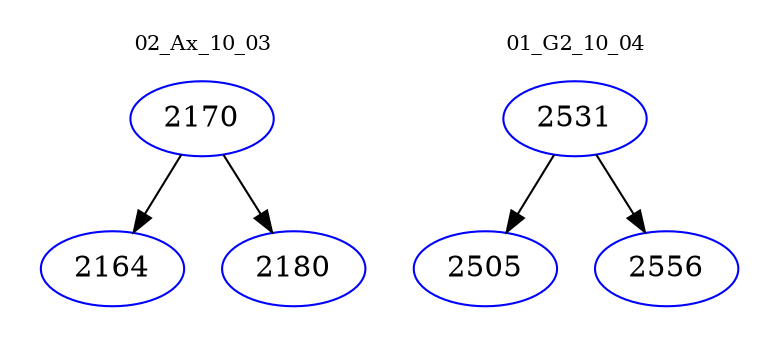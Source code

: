 digraph{
subgraph cluster_0 {
color = white
label = "02_Ax_10_03";
fontsize=10;
T0_2170 [label="2170", color="blue"]
T0_2170 -> T0_2164 [color="black"]
T0_2164 [label="2164", color="blue"]
T0_2170 -> T0_2180 [color="black"]
T0_2180 [label="2180", color="blue"]
}
subgraph cluster_1 {
color = white
label = "01_G2_10_04";
fontsize=10;
T1_2531 [label="2531", color="blue"]
T1_2531 -> T1_2505 [color="black"]
T1_2505 [label="2505", color="blue"]
T1_2531 -> T1_2556 [color="black"]
T1_2556 [label="2556", color="blue"]
}
}
